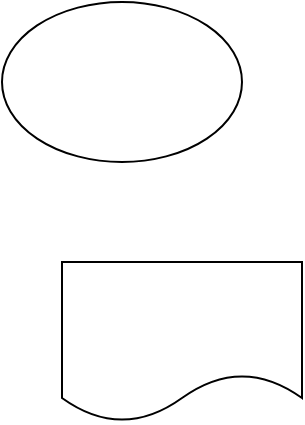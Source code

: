 <mxfile version="14.6.0" type="github">
  <diagram id="NyBdL6f7NyDi7QcIONBK" name="Page-1">
    <mxGraphModel dx="935" dy="528" grid="1" gridSize="10" guides="1" tooltips="1" connect="1" arrows="1" fold="1" page="1" pageScale="1" pageWidth="827" pageHeight="1169" math="0" shadow="0">
      <root>
        <mxCell id="0" />
        <mxCell id="1" parent="0" />
        <mxCell id="enrR3p_eVX3UbNbp5a5R-1" value="" style="ellipse;whiteSpace=wrap;html=1;" vertex="1" parent="1">
          <mxGeometry x="160" y="190" width="120" height="80" as="geometry" />
        </mxCell>
        <mxCell id="enrR3p_eVX3UbNbp5a5R-2" value="" style="shape=document;whiteSpace=wrap;html=1;boundedLbl=1;" vertex="1" parent="1">
          <mxGeometry x="190" y="320" width="120" height="80" as="geometry" />
        </mxCell>
      </root>
    </mxGraphModel>
  </diagram>
</mxfile>
